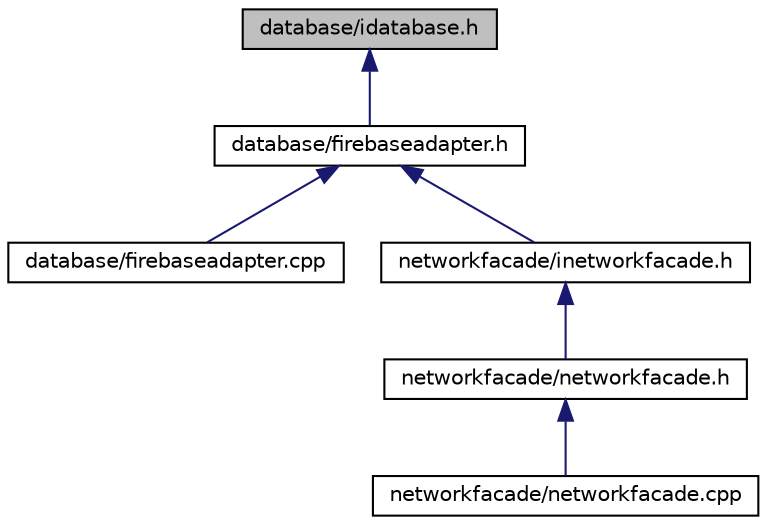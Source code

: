 digraph "database/idatabase.h"
{
  edge [fontname="Helvetica",fontsize="10",labelfontname="Helvetica",labelfontsize="10"];
  node [fontname="Helvetica",fontsize="10",shape=record];
  Node7 [label="database/idatabase.h",height=0.2,width=0.4,color="black", fillcolor="grey75", style="filled", fontcolor="black"];
  Node7 -> Node8 [dir="back",color="midnightblue",fontsize="10",style="solid",fontname="Helvetica"];
  Node8 [label="database/firebaseadapter.h",height=0.2,width=0.4,color="black", fillcolor="white", style="filled",URL="$firebaseadapter_8h.html",tooltip="Implementation for database operations. "];
  Node8 -> Node9 [dir="back",color="midnightblue",fontsize="10",style="solid",fontname="Helvetica"];
  Node9 [label="database/firebaseadapter.cpp",height=0.2,width=0.4,color="black", fillcolor="white", style="filled",URL="$firebaseadapter_8cpp.html",tooltip="Implementation for database operations. "];
  Node8 -> Node10 [dir="back",color="midnightblue",fontsize="10",style="solid",fontname="Helvetica"];
  Node10 [label="networkfacade/inetworkfacade.h",height=0.2,width=0.4,color="black", fillcolor="white", style="filled",URL="$inetworkfacade_8h.html",tooltip="Interface for NetworkFacade. "];
  Node10 -> Node11 [dir="back",color="midnightblue",fontsize="10",style="solid",fontname="Helvetica"];
  Node11 [label="networkfacade/networkfacade.h",height=0.2,width=0.4,color="black", fillcolor="white", style="filled",URL="$networkfacade_8h.html",tooltip="Implementation of NetworkFacade. "];
  Node11 -> Node12 [dir="back",color="midnightblue",fontsize="10",style="solid",fontname="Helvetica"];
  Node12 [label="networkfacade/networkfacade.cpp",height=0.2,width=0.4,color="black", fillcolor="white", style="filled",URL="$networkfacade_8cpp.html",tooltip="Implementation of NetworkFacade. "];
}

